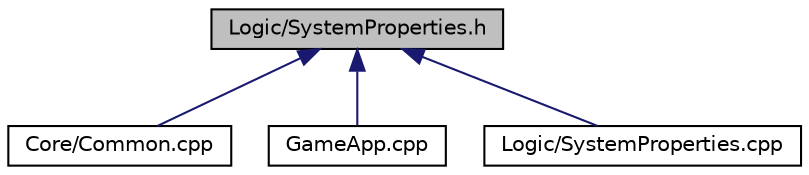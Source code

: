 digraph "Logic/SystemProperties.h"
{
  edge [fontname="Helvetica",fontsize="10",labelfontname="Helvetica",labelfontsize="10"];
  node [fontname="Helvetica",fontsize="10",shape=record];
  Node1 [label="Logic/SystemProperties.h",height=0.2,width=0.4,color="black", fillcolor="grey75", style="filled", fontcolor="black"];
  Node1 -> Node2 [dir="back",color="midnightblue",fontsize="10",style="solid"];
  Node2 [label="Core/Common.cpp",height=0.2,width=0.4,color="black", fillcolor="white", style="filled",URL="$Common_8cpp.html"];
  Node1 -> Node3 [dir="back",color="midnightblue",fontsize="10",style="solid"];
  Node3 [label="GameApp.cpp",height=0.2,width=0.4,color="black", fillcolor="white", style="filled",URL="$GameApp_8cpp.html"];
  Node1 -> Node4 [dir="back",color="midnightblue",fontsize="10",style="solid"];
  Node4 [label="Logic/SystemProperties.cpp",height=0.2,width=0.4,color="black", fillcolor="white", style="filled",URL="$SystemProperties_8cpp.html"];
}
